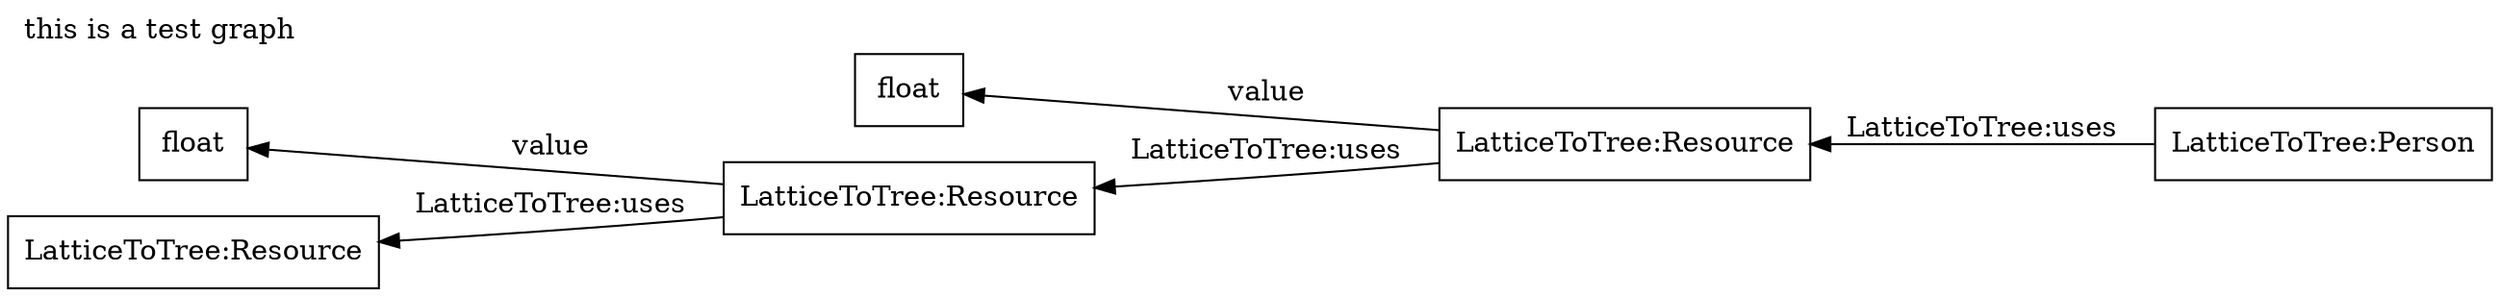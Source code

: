 digraph gtest3 {
   rankdir=RL
    label="this is a test graph";
    labelloc=top;
    labeljust=left;
     n1[shape=box label="LatticeToTree:Person"];
     n2[shape=box label="LatticeToTree:Resource" duplicate=true];
     n1->n2[label="LatticeToTree:uses"];
          n3[shape=box label="float" duplicate=true];
     n2->n3[label="value"];
          n4[shape=box label="LatticeToTree:Resource" duplicate=true];
     n2->n4[label="LatticeToTree:uses"];
          n5[shape=box label="float" duplicate=true];
     n4->n5[label="value"];
          n6[shape=box label="LatticeToTree:Resource" duplicate=true];
     n4->n6[label="LatticeToTree:uses"];
}
